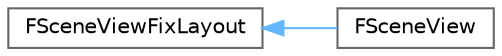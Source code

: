 digraph "Graphical Class Hierarchy"
{
 // INTERACTIVE_SVG=YES
 // LATEX_PDF_SIZE
  bgcolor="transparent";
  edge [fontname=Helvetica,fontsize=10,labelfontname=Helvetica,labelfontsize=10];
  node [fontname=Helvetica,fontsize=10,shape=box,height=0.2,width=0.4];
  rankdir="LR";
  Node0 [id="Node000000",label="FSceneViewFixLayout",height=0.2,width=0.4,color="grey40", fillcolor="white", style="filled",URL="$d9/da2/classFSceneViewFixLayout.html",tooltip=" "];
  Node0 -> Node1 [id="edge4778_Node000000_Node000001",dir="back",color="steelblue1",style="solid",tooltip=" "];
  Node1 [id="Node000001",label="FSceneView",height=0.2,width=0.4,color="grey40", fillcolor="white", style="filled",URL="$d1/d4c/classFSceneView.html",tooltip="A projection from scene space into a 2D screen region."];
}
